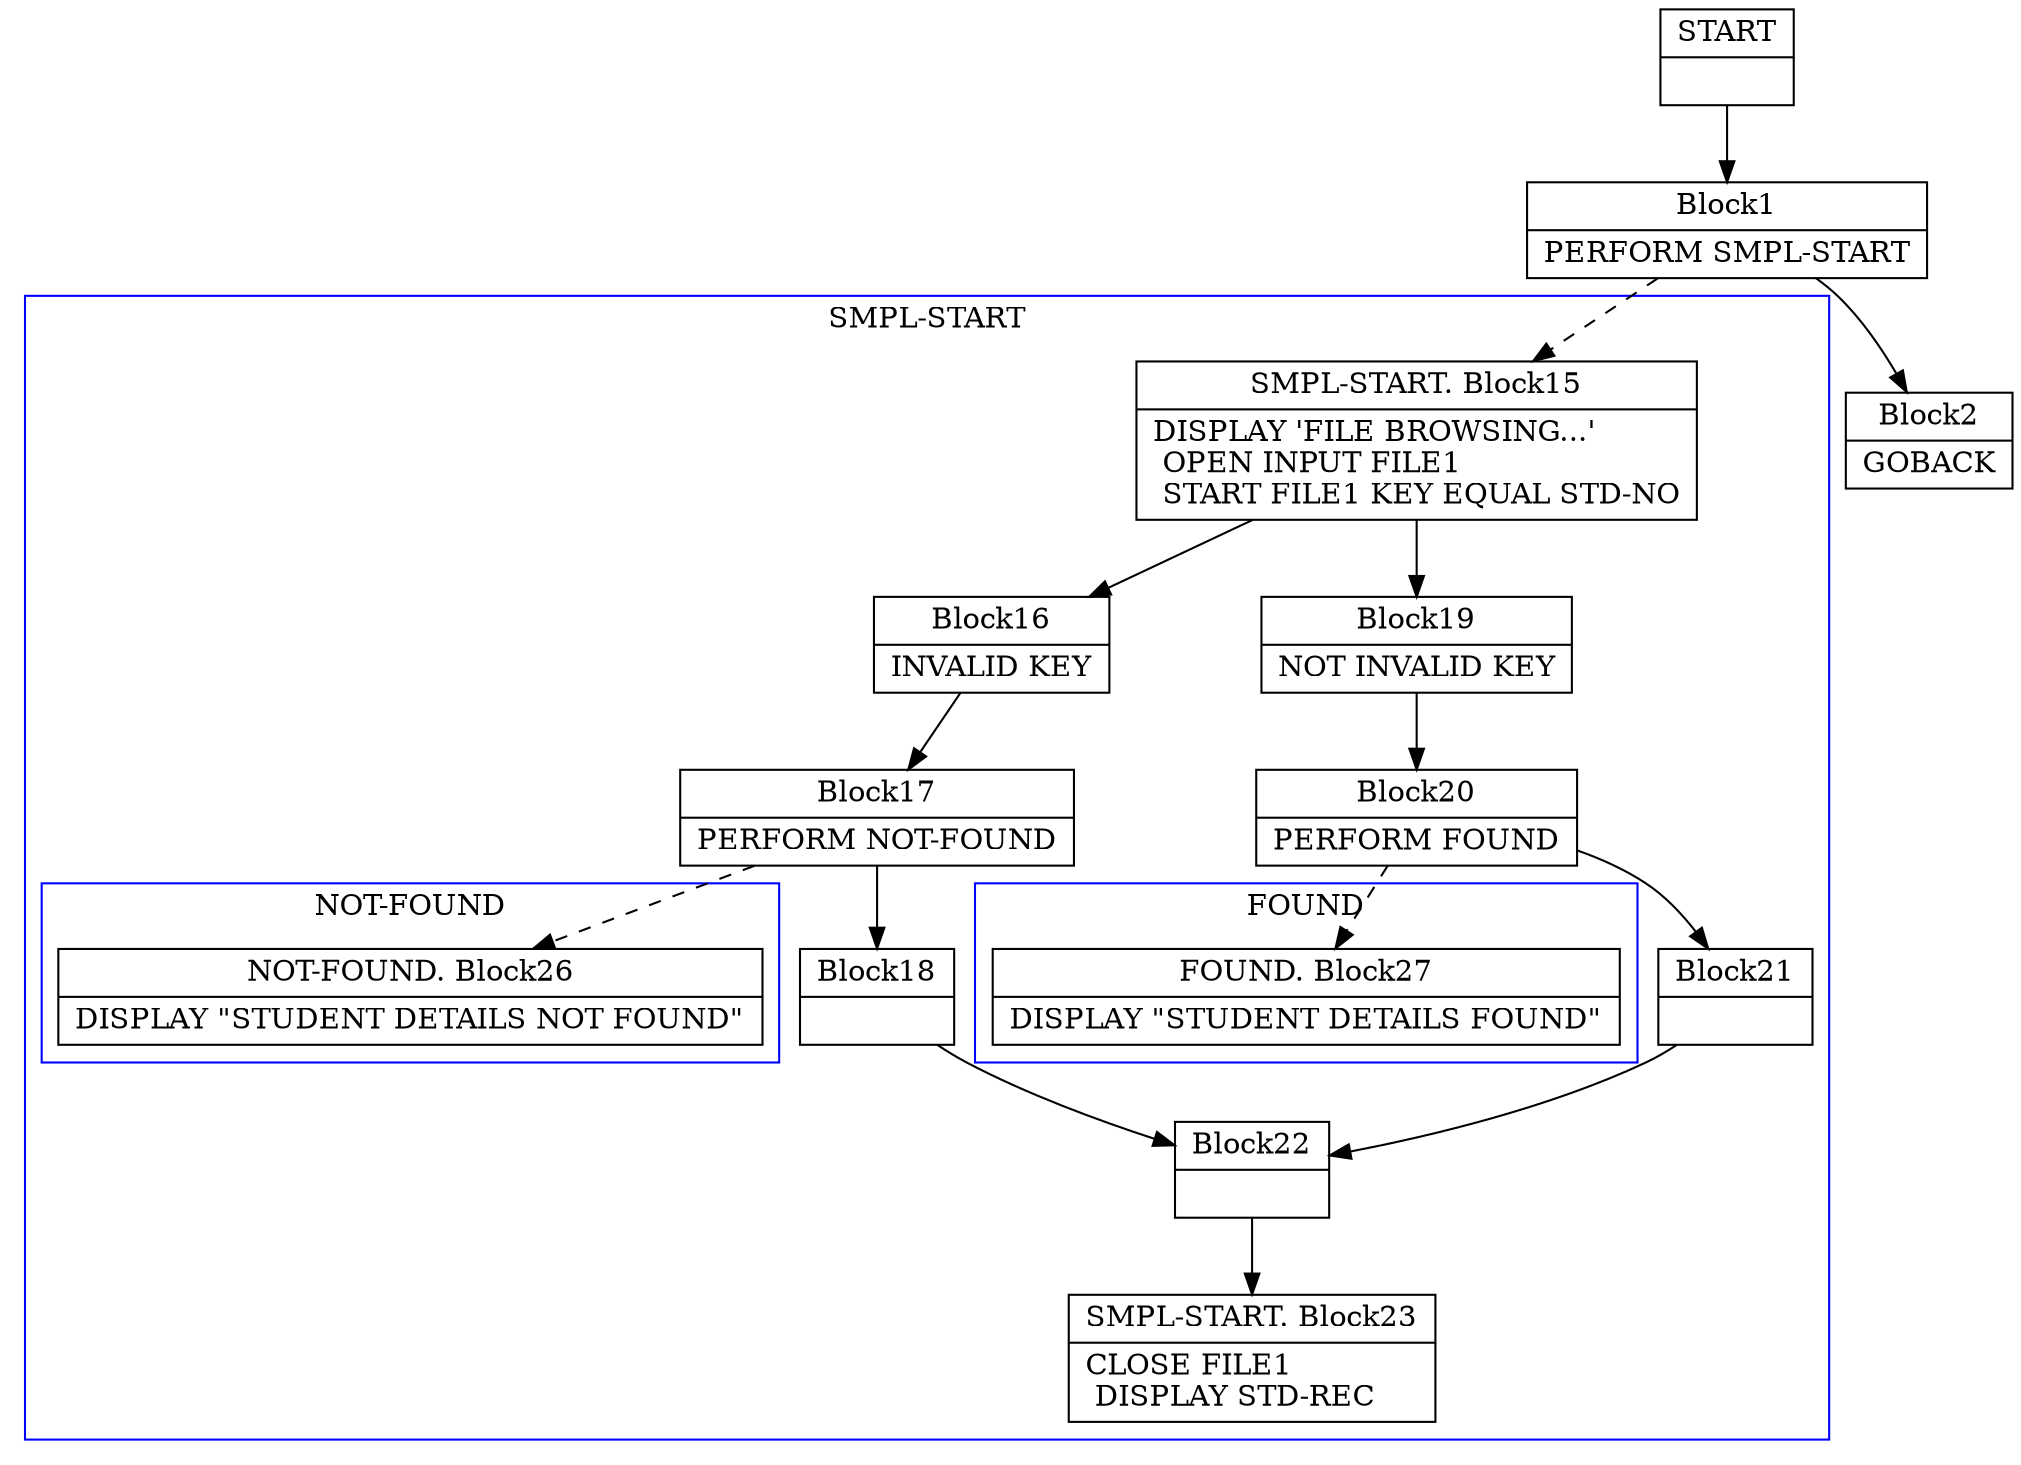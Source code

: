 digraph Cfg {
compound=true;
node [
shape = "record"
]

edge [
arrowtail = "empty"
]
Block0 [
label = "{START|}"
]
Block1 [
label = "{Block1|    PERFORM SMPL-START\l}"
]
subgraph cluster_1{
color = blue;
label = "SMPL-START";
Block15 [
label = "{SMPL-START. Block15|    DISPLAY 'FILE BROWSING...'\l    OPEN INPUT FILE1\l    START FILE1 KEY EQUAL STD-NO\l}"
]
Block16 [
label = "{Block16|       INVALID KEY\l}"
]
Block17 [
label = "{Block17|         PERFORM NOT-FOUND\l}"
]
subgraph cluster_2{
color = blue;
label = "NOT-FOUND";
Block26 [
label = "{NOT-FOUND. Block26|    DISPLAY \"STUDENT DETAILS NOT FOUND\"\l}"
]

}
Block17 -> Block26 [style=dashed]

Block18 [
label = "{Block18|}"
]
Block22 [
label = "{Block22|}"
]
Block23 [
label = "{SMPL-START. Block23|    CLOSE FILE1\l    DISPLAY STD-REC\l}"
]
Block19 [
label = "{Block19|       NOT INVALID KEY\l}"
]
Block20 [
label = "{Block20|         PERFORM FOUND\l}"
]
subgraph cluster_3{
color = blue;
label = "FOUND";
Block27 [
label = "{FOUND. Block27|    DISPLAY \"STUDENT DETAILS FOUND\"\l}"
]

}
Block20 -> Block27 [style=dashed]

Block21 [
label = "{Block21|}"
]

}
Block1 -> Block15 [style=dashed]

Block2 [
label = "{Block2|    GOBACK\l}"
]
Block0 -> Block1
Block15 -> Block16
Block15 -> Block19
Block16 -> Block17
Block17 -> Block18
Block18 -> Block22
Block22 -> Block23
Block19 -> Block20
Block20 -> Block21
Block21 -> Block22
Block1 -> Block2

}
